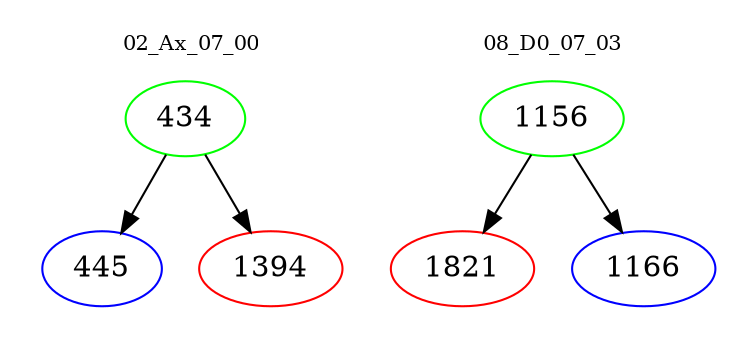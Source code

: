 digraph{
subgraph cluster_0 {
color = white
label = "02_Ax_07_00";
fontsize=10;
T0_434 [label="434", color="green"]
T0_434 -> T0_445 [color="black"]
T0_445 [label="445", color="blue"]
T0_434 -> T0_1394 [color="black"]
T0_1394 [label="1394", color="red"]
}
subgraph cluster_1 {
color = white
label = "08_D0_07_03";
fontsize=10;
T1_1156 [label="1156", color="green"]
T1_1156 -> T1_1821 [color="black"]
T1_1821 [label="1821", color="red"]
T1_1156 -> T1_1166 [color="black"]
T1_1166 [label="1166", color="blue"]
}
}
